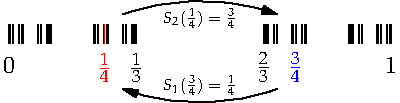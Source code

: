 settings.tex="pdflatex";

texpreamble("\usepackage{amsmath}
\usepackage{amsthm,amssymb}
\usepackage{mathpazo}
\usepackage[svgnames]{xcolor}
");

import graph;

size(200);

real h=0.05;

transform ta=xscale(1/3);
transform tb=shift(2/3,0)*xscale(1/3);

picture pic;
fill(pic,box((0,0),(1,h)),linewidth(0.2));


void Cantor(picture picc){
  picture piccc;
  add(piccc,ta*picc);
  add(piccc,tb*picc);
  pic=piccc;
	}

for(int n=1; n<=7; ++n){
	Cantor(pic);
}
add(pic);

draw((1/4,0)--(1/4,h),red+linewidth(0.4));
draw((3/4,0)--(3/4,h),blue+linewidth(0.4));

labelx("$0$",0);
labelx("$\frac 13$",1/3);
labelx("$\frac 23$",2/3);
labelx("$1$",1);
labelx("$\frac 14$",1/4,red);
labelx("$\frac 34$",3/4,blue);

path rt=(1/4,1.1h){dir(25)}..(3/4,1.1h){dir(-25)};
draw("\scriptsize$S_2(\frac 14)=\frac 34$",subpath(rt,0.1,0.9),Arrow);
path lt=(3/4,-2h){dir(205)}..(1/4,-2h){dir(155)};
draw("\scriptsize$S_1(\frac 34)=\frac 14$",subpath(lt,0.1,0.9),Arrow);